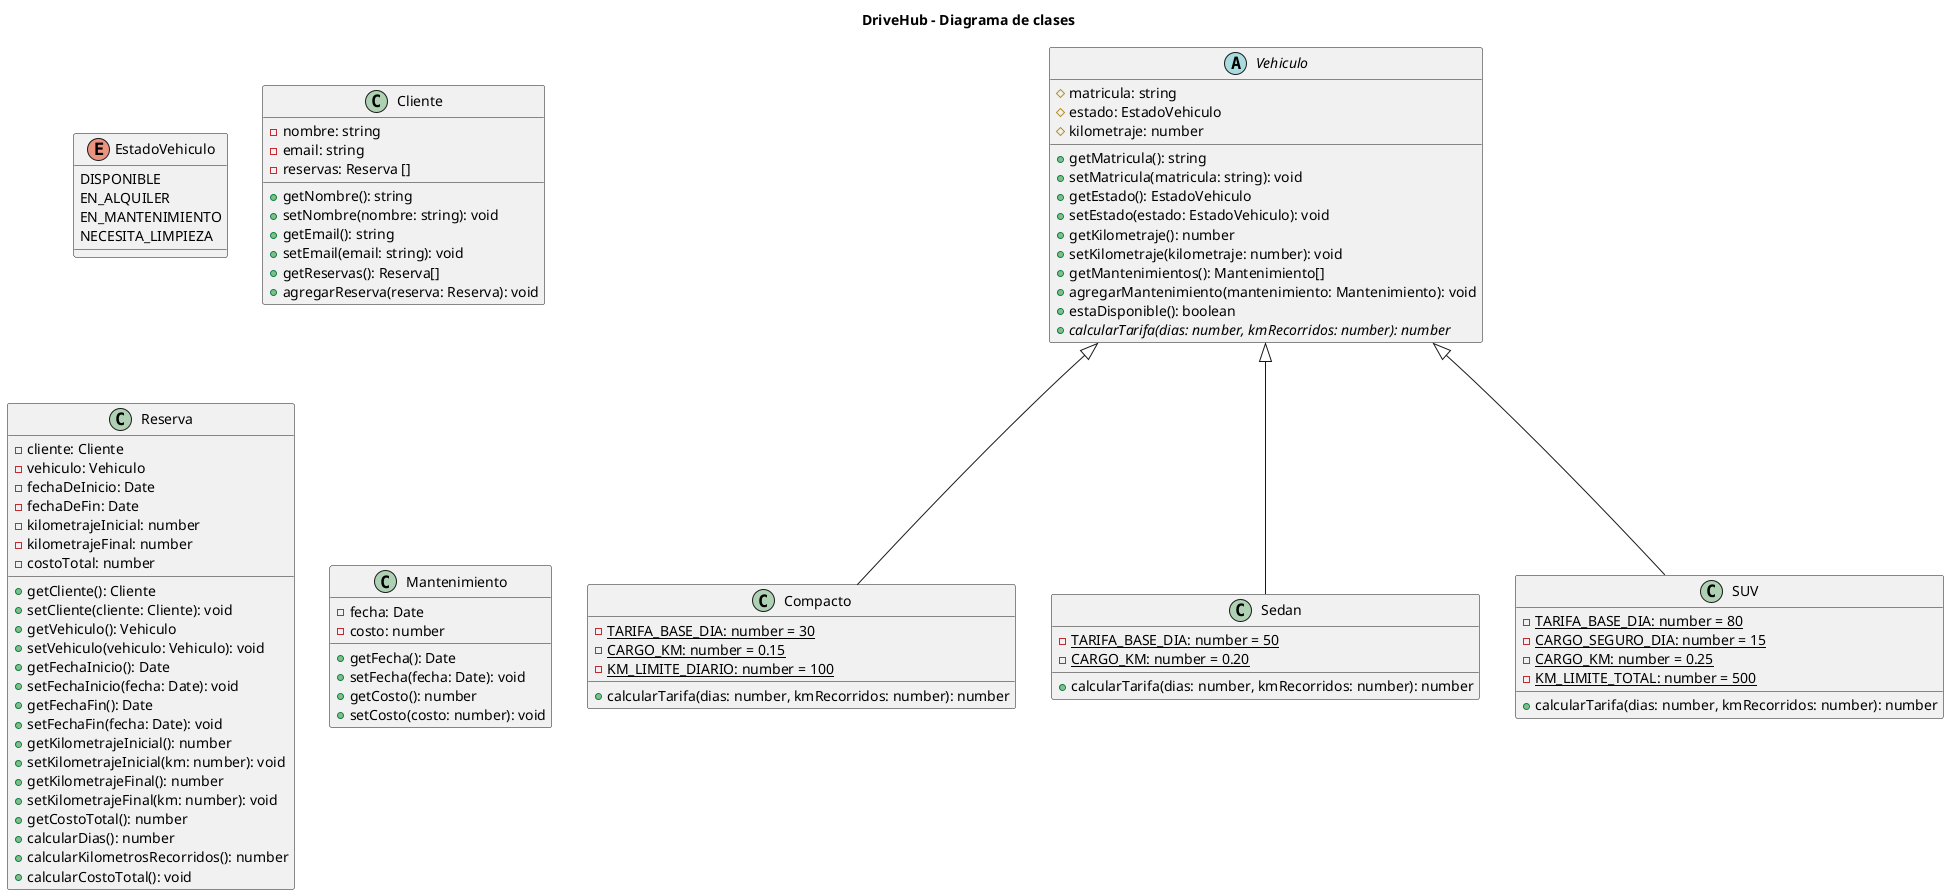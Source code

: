 @startuml

title DriveHub - Diagrama de clases

' Enumeracion de estado vehiculo
enum EstadoVehiculo {
    DISPONIBLE
    EN_ALQUILER
    EN_MANTENIMIENTO
    NECESITA_LIMPIEZA
}

abstract class Vehiculo {
    # matricula: string
    # estado: EstadoVehiculo
    # kilometraje: number
    


    + getMatricula(): string
    + setMatricula(matricula: string): void
    + getEstado(): EstadoVehiculo
    + setEstado(estado: EstadoVehiculo): void
    + getKilometraje(): number
    + setKilometraje(kilometraje: number): void
    + getMantenimientos(): Mantenimiento[]
    + agregarMantenimiento(mantenimiento: Mantenimiento): void
    + estaDisponible(): boolean
    + {abstract} calcularTarifa(dias: number, kmRecorridos: number): number

    
}

class Compacto {
    - {static} TARIFA_BASE_DIA: number = 30
    - {static} CARGO_KM: number = 0.15
    - {static} KM_LIMITE_DIARIO: number = 100 

    + calcularTarifa(dias: number, kmRecorridos: number): number             

}

class Sedan {
    - {static} TARIFA_BASE_DIA: number = 50
    - {static} CARGO_KM: number = 0.20

    + calcularTarifa(dias: number, kmRecorridos: number): number

}


class SUV {
    - {static} TARIFA_BASE_DIA: number = 80
    - {static} CARGO_SEGURO_DIA: number = 15
    - {static} CARGO_KM: number = 0.25
    - {static} KM_LIMITE_TOTAL: number = 500

    + calcularTarifa(dias: number, kmRecorridos: number): number

}


class Cliente {
    - nombre: string
    - email: string
    - reservas: Reserva []

    + getNombre(): string
    + setNombre(nombre: string): void
    + getEmail(): string
    + setEmail(email: string): void
    + getReservas(): Reserva[]
    + agregarReserva(reserva: Reserva): void



}

class Reserva {
    - cliente: Cliente
    - vehiculo: Vehiculo
    - fechaDeInicio: Date
    - fechaDeFin: Date
    - kilometrajeInicial: number
    - kilometrajeFinal: number
    - costoTotal: number

    + getCliente(): Cliente
    + setCliente(cliente: Cliente): void
    + getVehiculo(): Vehiculo
    + setVehiculo(vehiculo: Vehiculo): void
    + getFechaInicio(): Date
    + setFechaInicio(fecha: Date): void
    + getFechaFin(): Date
    + setFechaFin(fecha: Date): void
    + getKilometrajeInicial(): number
    + setKilometrajeInicial(km: number): void
    + getKilometrajeFinal(): number
    + setKilometrajeFinal(km: number): void
    + getCostoTotal(): number
    + calcularDias(): number
    + calcularKilometrosRecorridos(): number
    + calcularCostoTotal(): void

    
}

class Mantenimiento {
    - fecha: Date
    - costo: number
    

    + getFecha(): Date
    + setFecha(fecha: Date): void
    + getCosto(): number
    + setCosto(costo: number): void


}



' Relaciones de herencia
Vehiculo <|-- Compacto
Vehiculo <|-- Sedan
Vehiculo <|-- SUV






' Notas



@enduml